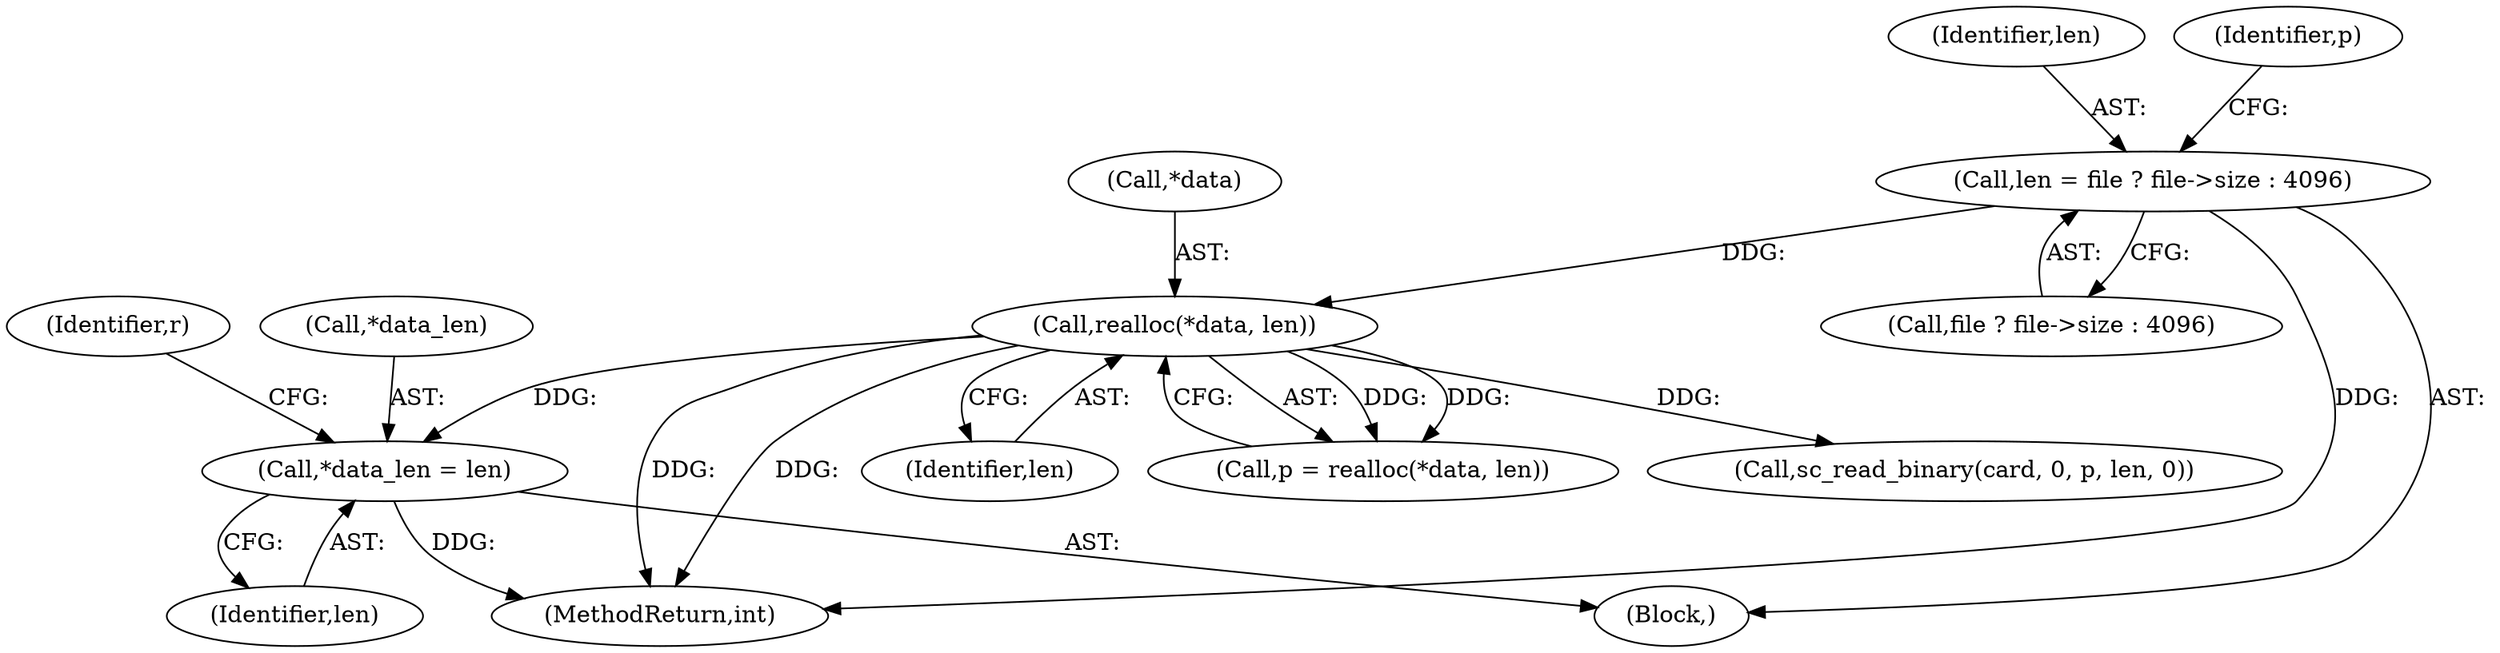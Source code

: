 digraph "0_OpenSC_360e95d45ac4123255a4c796db96337f332160ad#diff-d643a0fa169471dbf2912f4866dc49c5_10@pointer" {
"1000153" [label="(Call,*data_len = len)"];
"1000140" [label="(Call,realloc(*data, len))"];
"1000130" [label="(Call,len = file ? file->size : 4096)"];
"1000140" [label="(Call,realloc(*data, len))"];
"1000105" [label="(Block,)"];
"1000130" [label="(Call,len = file ? file->size : 4096)"];
"1000131" [label="(Identifier,len)"];
"1000139" [label="(Identifier,p)"];
"1000156" [label="(Identifier,len)"];
"1000132" [label="(Call,file ? file->size : 4096)"];
"1000143" [label="(Identifier,len)"];
"1000158" [label="(Identifier,r)"];
"1000138" [label="(Call,p = realloc(*data, len))"];
"1000141" [label="(Call,*data)"];
"1000159" [label="(Call,sc_read_binary(card, 0, p, len, 0))"];
"1000182" [label="(MethodReturn,int)"];
"1000153" [label="(Call,*data_len = len)"];
"1000154" [label="(Call,*data_len)"];
"1000153" -> "1000105"  [label="AST: "];
"1000153" -> "1000156"  [label="CFG: "];
"1000154" -> "1000153"  [label="AST: "];
"1000156" -> "1000153"  [label="AST: "];
"1000158" -> "1000153"  [label="CFG: "];
"1000153" -> "1000182"  [label="DDG: "];
"1000140" -> "1000153"  [label="DDG: "];
"1000140" -> "1000138"  [label="AST: "];
"1000140" -> "1000143"  [label="CFG: "];
"1000141" -> "1000140"  [label="AST: "];
"1000143" -> "1000140"  [label="AST: "];
"1000138" -> "1000140"  [label="CFG: "];
"1000140" -> "1000182"  [label="DDG: "];
"1000140" -> "1000182"  [label="DDG: "];
"1000140" -> "1000138"  [label="DDG: "];
"1000140" -> "1000138"  [label="DDG: "];
"1000130" -> "1000140"  [label="DDG: "];
"1000140" -> "1000159"  [label="DDG: "];
"1000130" -> "1000105"  [label="AST: "];
"1000130" -> "1000132"  [label="CFG: "];
"1000131" -> "1000130"  [label="AST: "];
"1000132" -> "1000130"  [label="AST: "];
"1000139" -> "1000130"  [label="CFG: "];
"1000130" -> "1000182"  [label="DDG: "];
}
